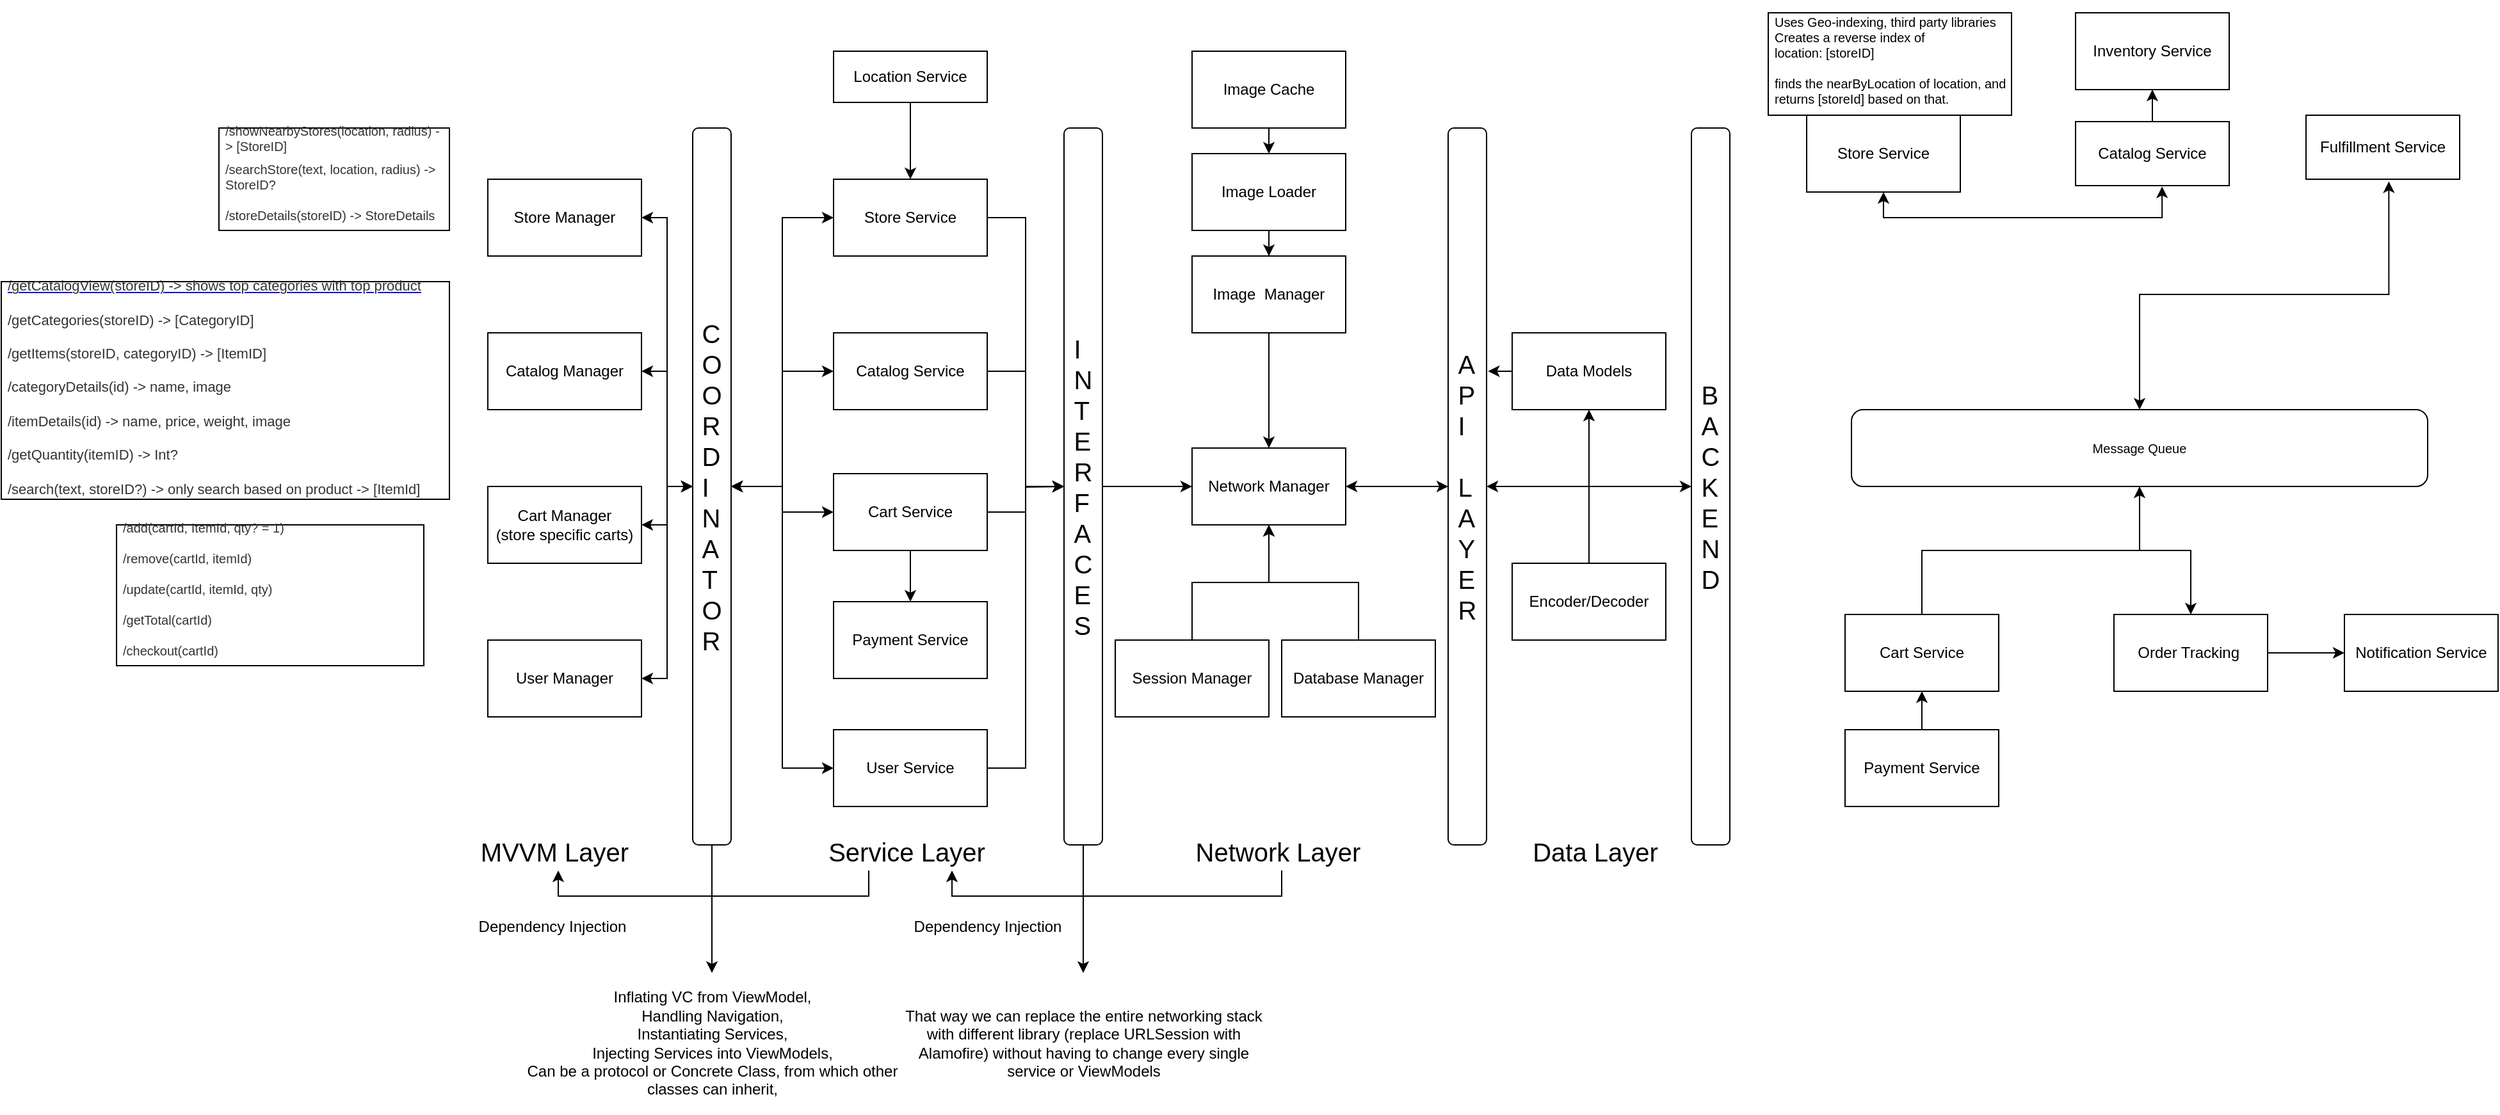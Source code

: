 <mxfile version="17.4.2" type="device"><diagram id="IxDQlIGUD7XM577Ey8ay" name="Page-1"><mxGraphModel dx="2877" dy="994" grid="1" gridSize="10" guides="1" tooltips="1" connect="1" arrows="1" fold="1" page="1" pageScale="1" pageWidth="850" pageHeight="1100" math="0" shadow="0"><root><mxCell id="0"/><mxCell id="1" parent="0"/><mxCell id="KmXYx9HEX2YWynejflg_-2" value="Store Manager" style="rounded=0;whiteSpace=wrap;html=1;" vertex="1" parent="1"><mxGeometry x="-160" y="200" width="120" height="60" as="geometry"/></mxCell><mxCell id="KmXYx9HEX2YWynejflg_-3" value="Catalog Manager" style="rounded=0;whiteSpace=wrap;html=1;" vertex="1" parent="1"><mxGeometry x="-160" y="320" width="120" height="60" as="geometry"/></mxCell><mxCell id="KmXYx9HEX2YWynejflg_-4" value="Cart Manager&lt;br&gt;(store specific carts)" style="rounded=0;whiteSpace=wrap;html=1;" vertex="1" parent="1"><mxGeometry x="-160" y="440" width="120" height="60" as="geometry"/></mxCell><mxCell id="KmXYx9HEX2YWynejflg_-5" value="User Manager" style="rounded=0;whiteSpace=wrap;html=1;" vertex="1" parent="1"><mxGeometry x="-160" y="560" width="120" height="60" as="geometry"/></mxCell><mxCell id="KmXYx9HEX2YWynejflg_-6" value="Network Manager" style="rounded=0;whiteSpace=wrap;html=1;" vertex="1" parent="1"><mxGeometry x="390" y="410" width="120" height="60" as="geometry"/></mxCell><mxCell id="KmXYx9HEX2YWynejflg_-7" style="edgeStyle=orthogonalEdgeStyle;rounded=0;orthogonalLoop=1;jettySize=auto;html=1;exitX=0.5;exitY=0;exitDx=0;exitDy=0;entryX=0.5;entryY=1;entryDx=0;entryDy=0;fontSize=20;" edge="1" parent="1" source="KmXYx9HEX2YWynejflg_-8" target="KmXYx9HEX2YWynejflg_-6"><mxGeometry relative="1" as="geometry"/></mxCell><mxCell id="KmXYx9HEX2YWynejflg_-8" value="Database Manager" style="rounded=0;whiteSpace=wrap;html=1;" vertex="1" parent="1"><mxGeometry x="460" y="560" width="120" height="60" as="geometry"/></mxCell><mxCell id="KmXYx9HEX2YWynejflg_-9" style="edgeStyle=orthogonalEdgeStyle;rounded=0;orthogonalLoop=1;jettySize=auto;html=1;exitX=0.5;exitY=1;exitDx=0;exitDy=0;entryX=0.5;entryY=0;entryDx=0;entryDy=0;fontSize=20;" edge="1" parent="1" source="KmXYx9HEX2YWynejflg_-10" target="KmXYx9HEX2YWynejflg_-12"><mxGeometry relative="1" as="geometry"/></mxCell><mxCell id="KmXYx9HEX2YWynejflg_-10" value="Image Cache" style="rounded=0;whiteSpace=wrap;html=1;" vertex="1" parent="1"><mxGeometry x="390" y="100" width="120" height="60" as="geometry"/></mxCell><mxCell id="KmXYx9HEX2YWynejflg_-11" style="edgeStyle=orthogonalEdgeStyle;rounded=0;orthogonalLoop=1;jettySize=auto;html=1;exitX=0.5;exitY=1;exitDx=0;exitDy=0;fontSize=20;" edge="1" parent="1" source="KmXYx9HEX2YWynejflg_-12" target="KmXYx9HEX2YWynejflg_-14"><mxGeometry relative="1" as="geometry"/></mxCell><mxCell id="KmXYx9HEX2YWynejflg_-12" value="Image Loader" style="rounded=0;whiteSpace=wrap;html=1;" vertex="1" parent="1"><mxGeometry x="390" y="180" width="120" height="60" as="geometry"/></mxCell><mxCell id="KmXYx9HEX2YWynejflg_-13" style="edgeStyle=orthogonalEdgeStyle;rounded=0;orthogonalLoop=1;jettySize=auto;html=1;exitX=0.5;exitY=1;exitDx=0;exitDy=0;entryX=0.5;entryY=0;entryDx=0;entryDy=0;fontSize=20;" edge="1" parent="1" source="KmXYx9HEX2YWynejflg_-14" target="KmXYx9HEX2YWynejflg_-6"><mxGeometry relative="1" as="geometry"/></mxCell><mxCell id="KmXYx9HEX2YWynejflg_-14" value="Image &amp;nbsp;Manager" style="rounded=0;whiteSpace=wrap;html=1;" vertex="1" parent="1"><mxGeometry x="390" y="260" width="120" height="60" as="geometry"/></mxCell><mxCell id="KmXYx9HEX2YWynejflg_-15" value="&lt;div style=&quot;text-align: justify ; font-size: 20px&quot;&gt;&lt;font style=&quot;font-size: 20px&quot;&gt;A&lt;/font&gt;&lt;/div&gt;&lt;div style=&quot;text-align: justify ; font-size: 20px&quot;&gt;&lt;font style=&quot;font-size: 20px&quot;&gt;P&lt;/font&gt;&lt;/div&gt;&lt;div style=&quot;text-align: justify ; font-size: 20px&quot;&gt;&lt;font style=&quot;font-size: 20px&quot;&gt;I&lt;/font&gt;&lt;/div&gt;&lt;div style=&quot;text-align: justify ; font-size: 20px&quot;&gt;&lt;font style=&quot;font-size: 20px&quot;&gt;&lt;br&gt;&lt;/font&gt;&lt;/div&gt;&lt;div style=&quot;text-align: justify ; font-size: 20px&quot;&gt;&lt;font style=&quot;font-size: 20px&quot;&gt;L&lt;/font&gt;&lt;/div&gt;&lt;div style=&quot;text-align: justify ; font-size: 20px&quot;&gt;&lt;font style=&quot;font-size: 20px&quot;&gt;A&lt;/font&gt;&lt;/div&gt;&lt;div style=&quot;text-align: justify ; font-size: 20px&quot;&gt;&lt;font style=&quot;font-size: 20px&quot;&gt;Y&lt;/font&gt;&lt;/div&gt;&lt;div style=&quot;text-align: justify ; font-size: 20px&quot;&gt;&lt;font style=&quot;font-size: 20px&quot;&gt;E&lt;/font&gt;&lt;/div&gt;&lt;div style=&quot;text-align: justify ; font-size: 20px&quot;&gt;&lt;font style=&quot;font-size: 20px&quot;&gt;R&lt;/font&gt;&lt;/div&gt;" style="rounded=1;whiteSpace=wrap;html=1;align=center;" vertex="1" parent="1"><mxGeometry x="590" y="160" width="30" height="560" as="geometry"/></mxCell><mxCell id="KmXYx9HEX2YWynejflg_-16" style="rounded=0;orthogonalLoop=1;jettySize=auto;html=1;entryX=1;entryY=0.5;entryDx=0;entryDy=0;fontSize=20;startArrow=classic;startFill=1;" edge="1" parent="1" source="KmXYx9HEX2YWynejflg_-17" target="KmXYx9HEX2YWynejflg_-15"><mxGeometry relative="1" as="geometry"/></mxCell><mxCell id="KmXYx9HEX2YWynejflg_-17" value="&lt;div style=&quot;text-align: justify&quot;&gt;&lt;span style=&quot;font-size: 20px&quot;&gt;B&lt;/span&gt;&lt;/div&gt;&lt;font style=&quot;font-size: 20px&quot;&gt;&lt;div style=&quot;text-align: justify&quot;&gt;A&lt;/div&gt;&lt;div style=&quot;text-align: justify&quot;&gt;C&lt;/div&gt;&lt;div style=&quot;text-align: justify&quot;&gt;K&lt;/div&gt;&lt;div style=&quot;text-align: justify&quot;&gt;E&lt;/div&gt;&lt;div style=&quot;text-align: justify&quot;&gt;N&lt;/div&gt;&lt;div style=&quot;text-align: justify&quot;&gt;D&lt;/div&gt;&lt;/font&gt;" style="rounded=1;whiteSpace=wrap;html=1;" vertex="1" parent="1"><mxGeometry x="780" y="160" width="30" height="560" as="geometry"/></mxCell><mxCell id="KmXYx9HEX2YWynejflg_-18" style="edgeStyle=orthogonalEdgeStyle;rounded=0;orthogonalLoop=1;jettySize=auto;html=1;exitX=0;exitY=0.5;exitDx=0;exitDy=0;entryX=1.039;entryY=0.338;entryDx=0;entryDy=0;entryPerimeter=0;fontSize=20;" edge="1" parent="1" source="KmXYx9HEX2YWynejflg_-19" target="KmXYx9HEX2YWynejflg_-15"><mxGeometry relative="1" as="geometry"/></mxCell><mxCell id="KmXYx9HEX2YWynejflg_-19" value="Data Models" style="rounded=0;whiteSpace=wrap;html=1;" vertex="1" parent="1"><mxGeometry x="640" y="320" width="120" height="60" as="geometry"/></mxCell><mxCell id="KmXYx9HEX2YWynejflg_-20" style="edgeStyle=orthogonalEdgeStyle;rounded=0;orthogonalLoop=1;jettySize=auto;html=1;exitX=1;exitY=0.5;exitDx=0;exitDy=0;entryX=0;entryY=0.5;entryDx=0;entryDy=0;fontSize=20;startArrow=classic;startFill=1;" edge="1" parent="1" source="KmXYx9HEX2YWynejflg_-28" target="KmXYx9HEX2YWynejflg_-38"><mxGeometry relative="1" as="geometry"/></mxCell><mxCell id="KmXYx9HEX2YWynejflg_-21" style="edgeStyle=orthogonalEdgeStyle;rounded=0;orthogonalLoop=1;jettySize=auto;html=1;entryX=0;entryY=0.5;entryDx=0;entryDy=0;fontSize=20;startArrow=classic;startFill=1;" edge="1" parent="1" source="KmXYx9HEX2YWynejflg_-28" target="KmXYx9HEX2YWynejflg_-44"><mxGeometry relative="1" as="geometry"/></mxCell><mxCell id="KmXYx9HEX2YWynejflg_-22" style="edgeStyle=orthogonalEdgeStyle;rounded=0;orthogonalLoop=1;jettySize=auto;html=1;exitX=1;exitY=0.5;exitDx=0;exitDy=0;entryX=0;entryY=0.5;entryDx=0;entryDy=0;fontSize=20;startArrow=classic;startFill=1;" edge="1" parent="1" source="KmXYx9HEX2YWynejflg_-28" target="KmXYx9HEX2YWynejflg_-46"><mxGeometry relative="1" as="geometry"/></mxCell><mxCell id="KmXYx9HEX2YWynejflg_-23" style="edgeStyle=orthogonalEdgeStyle;rounded=0;orthogonalLoop=1;jettySize=auto;html=1;exitX=0;exitY=0.5;exitDx=0;exitDy=0;entryX=1;entryY=0.5;entryDx=0;entryDy=0;fontSize=20;startArrow=classic;startFill=1;" edge="1" parent="1" source="KmXYx9HEX2YWynejflg_-28" target="KmXYx9HEX2YWynejflg_-2"><mxGeometry relative="1" as="geometry"/></mxCell><mxCell id="KmXYx9HEX2YWynejflg_-24" style="edgeStyle=orthogonalEdgeStyle;rounded=0;orthogonalLoop=1;jettySize=auto;html=1;fontSize=20;startArrow=classic;startFill=1;" edge="1" parent="1" source="KmXYx9HEX2YWynejflg_-28" target="KmXYx9HEX2YWynejflg_-3"><mxGeometry relative="1" as="geometry"/></mxCell><mxCell id="KmXYx9HEX2YWynejflg_-25" style="edgeStyle=orthogonalEdgeStyle;rounded=0;orthogonalLoop=1;jettySize=auto;html=1;fontSize=20;startArrow=classic;startFill=1;" edge="1" parent="1" source="KmXYx9HEX2YWynejflg_-28" target="KmXYx9HEX2YWynejflg_-4"><mxGeometry relative="1" as="geometry"/></mxCell><mxCell id="KmXYx9HEX2YWynejflg_-26" style="edgeStyle=orthogonalEdgeStyle;rounded=0;orthogonalLoop=1;jettySize=auto;html=1;fontSize=20;startArrow=classic;startFill=1;" edge="1" parent="1" source="KmXYx9HEX2YWynejflg_-28" target="KmXYx9HEX2YWynejflg_-5"><mxGeometry relative="1" as="geometry"/></mxCell><mxCell id="KmXYx9HEX2YWynejflg_-27" style="edgeStyle=orthogonalEdgeStyle;rounded=0;orthogonalLoop=1;jettySize=auto;html=1;entryX=0.5;entryY=0;entryDx=0;entryDy=0;fontSize=12;startArrow=none;startFill=0;" edge="1" parent="1" source="KmXYx9HEX2YWynejflg_-28" target="KmXYx9HEX2YWynejflg_-56"><mxGeometry relative="1" as="geometry"/></mxCell><mxCell id="KmXYx9HEX2YWynejflg_-28" value="&lt;div style=&quot;text-align: justify&quot;&gt;&lt;span style=&quot;font-size: 20px&quot;&gt;C&lt;/span&gt;&lt;/div&gt;&lt;div style=&quot;text-align: justify&quot;&gt;&lt;span style=&quot;font-size: 20px&quot;&gt;O&lt;/span&gt;&lt;/div&gt;&lt;div style=&quot;text-align: justify&quot;&gt;&lt;span style=&quot;font-size: 20px&quot;&gt;O&lt;/span&gt;&lt;/div&gt;&lt;div style=&quot;text-align: justify&quot;&gt;&lt;span style=&quot;font-size: 20px&quot;&gt;R&lt;/span&gt;&lt;/div&gt;&lt;div style=&quot;text-align: justify&quot;&gt;&lt;span style=&quot;font-size: 20px&quot;&gt;D&lt;/span&gt;&lt;/div&gt;&lt;div style=&quot;text-align: justify&quot;&gt;&lt;span style=&quot;font-size: 20px&quot;&gt;I&lt;/span&gt;&lt;/div&gt;&lt;div style=&quot;text-align: justify&quot;&gt;&lt;span style=&quot;font-size: 20px&quot;&gt;N&lt;/span&gt;&lt;/div&gt;&lt;div style=&quot;text-align: justify&quot;&gt;&lt;span style=&quot;font-size: 20px&quot;&gt;A&lt;/span&gt;&lt;/div&gt;&lt;div style=&quot;text-align: justify&quot;&gt;&lt;span style=&quot;font-size: 20px&quot;&gt;T&lt;/span&gt;&lt;/div&gt;&lt;div style=&quot;text-align: justify&quot;&gt;&lt;span style=&quot;font-size: 20px&quot;&gt;O&lt;/span&gt;&lt;/div&gt;&lt;div style=&quot;text-align: justify&quot;&gt;&lt;span style=&quot;font-size: 20px&quot;&gt;R&lt;/span&gt;&lt;/div&gt;" style="rounded=1;whiteSpace=wrap;html=1;align=center;" vertex="1" parent="1"><mxGeometry y="160" width="30" height="560" as="geometry"/></mxCell><mxCell id="KmXYx9HEX2YWynejflg_-29" style="edgeStyle=orthogonalEdgeStyle;rounded=0;orthogonalLoop=1;jettySize=auto;html=1;exitX=0.5;exitY=0;exitDx=0;exitDy=0;entryX=0.5;entryY=1;entryDx=0;entryDy=0;fontSize=20;" edge="1" parent="1" source="KmXYx9HEX2YWynejflg_-30" target="KmXYx9HEX2YWynejflg_-6"><mxGeometry relative="1" as="geometry"/></mxCell><mxCell id="KmXYx9HEX2YWynejflg_-30" value="Session Manager" style="rounded=0;whiteSpace=wrap;html=1;" vertex="1" parent="1"><mxGeometry x="330" y="560" width="120" height="60" as="geometry"/></mxCell><mxCell id="KmXYx9HEX2YWynejflg_-31" style="edgeStyle=orthogonalEdgeStyle;rounded=0;orthogonalLoop=1;jettySize=auto;html=1;exitX=0.5;exitY=0;exitDx=0;exitDy=0;entryX=0.5;entryY=1;entryDx=0;entryDy=0;fontSize=20;" edge="1" parent="1" source="KmXYx9HEX2YWynejflg_-32" target="KmXYx9HEX2YWynejflg_-19"><mxGeometry relative="1" as="geometry"/></mxCell><mxCell id="KmXYx9HEX2YWynejflg_-32" value="Encoder/Decoder" style="rounded=0;whiteSpace=wrap;html=1;" vertex="1" parent="1"><mxGeometry x="640" y="500" width="120" height="60" as="geometry"/></mxCell><mxCell id="KmXYx9HEX2YWynejflg_-33" value="" style="endArrow=classic;startArrow=classic;html=1;rounded=0;fontSize=20;entryX=0;entryY=0.5;entryDx=0;entryDy=0;exitX=1;exitY=0.5;exitDx=0;exitDy=0;" edge="1" parent="1" source="KmXYx9HEX2YWynejflg_-6" target="KmXYx9HEX2YWynejflg_-15"><mxGeometry width="50" height="50" relative="1" as="geometry"><mxPoint x="400" y="400" as="sourcePoint"/><mxPoint x="590" y="555" as="targetPoint"/></mxGeometry></mxCell><mxCell id="KmXYx9HEX2YWynejflg_-34" style="edgeStyle=orthogonalEdgeStyle;rounded=0;orthogonalLoop=1;jettySize=auto;html=1;exitX=1;exitY=0.5;exitDx=0;exitDy=0;fontSize=20;" edge="1" parent="1" source="KmXYx9HEX2YWynejflg_-36" target="KmXYx9HEX2YWynejflg_-6"><mxGeometry relative="1" as="geometry"/></mxCell><mxCell id="KmXYx9HEX2YWynejflg_-35" style="edgeStyle=orthogonalEdgeStyle;rounded=0;orthogonalLoop=1;jettySize=auto;html=1;entryX=0.5;entryY=0;entryDx=0;entryDy=0;fontSize=12;startArrow=none;startFill=0;" edge="1" parent="1" source="KmXYx9HEX2YWynejflg_-36" target="KmXYx9HEX2YWynejflg_-57"><mxGeometry relative="1" as="geometry"/></mxCell><mxCell id="KmXYx9HEX2YWynejflg_-36" value="&lt;div style=&quot;text-align: justify ; font-size: 20px&quot;&gt;&lt;font style=&quot;font-size: 20px&quot;&gt;I&lt;/font&gt;&lt;/div&gt;&lt;div style=&quot;text-align: justify ; font-size: 20px&quot;&gt;&lt;font style=&quot;font-size: 20px&quot;&gt;N&lt;/font&gt;&lt;/div&gt;&lt;div style=&quot;text-align: justify ; font-size: 20px&quot;&gt;&lt;font style=&quot;font-size: 20px&quot;&gt;T&lt;/font&gt;&lt;/div&gt;&lt;div style=&quot;text-align: justify ; font-size: 20px&quot;&gt;&lt;font style=&quot;font-size: 20px&quot;&gt;E&lt;/font&gt;&lt;/div&gt;&lt;div style=&quot;text-align: justify ; font-size: 20px&quot;&gt;&lt;font style=&quot;font-size: 20px&quot;&gt;R&lt;/font&gt;&lt;/div&gt;&lt;div style=&quot;text-align: justify ; font-size: 20px&quot;&gt;&lt;font style=&quot;font-size: 20px&quot;&gt;F&lt;/font&gt;&lt;/div&gt;&lt;div style=&quot;text-align: justify ; font-size: 20px&quot;&gt;&lt;font style=&quot;font-size: 20px&quot;&gt;A&lt;/font&gt;&lt;/div&gt;&lt;div style=&quot;text-align: justify ; font-size: 20px&quot;&gt;&lt;font style=&quot;font-size: 20px&quot;&gt;C&lt;/font&gt;&lt;/div&gt;&lt;div style=&quot;text-align: justify ; font-size: 20px&quot;&gt;&lt;font style=&quot;font-size: 20px&quot;&gt;E&lt;/font&gt;&lt;/div&gt;&lt;div style=&quot;text-align: justify ; font-size: 20px&quot;&gt;&lt;font style=&quot;font-size: 20px&quot;&gt;S&lt;/font&gt;&lt;/div&gt;" style="rounded=1;whiteSpace=wrap;html=1;align=center;" vertex="1" parent="1"><mxGeometry x="290" y="160" width="30" height="560" as="geometry"/></mxCell><mxCell id="KmXYx9HEX2YWynejflg_-37" style="edgeStyle=orthogonalEdgeStyle;rounded=0;orthogonalLoop=1;jettySize=auto;html=1;exitX=1;exitY=0.5;exitDx=0;exitDy=0;entryX=0;entryY=0.5;entryDx=0;entryDy=0;fontSize=20;" edge="1" parent="1" source="KmXYx9HEX2YWynejflg_-38" target="KmXYx9HEX2YWynejflg_-36"><mxGeometry relative="1" as="geometry"/></mxCell><mxCell id="KmXYx9HEX2YWynejflg_-38" value="Store Service" style="rounded=0;whiteSpace=wrap;html=1;" vertex="1" parent="1"><mxGeometry x="110" y="200" width="120" height="60" as="geometry"/></mxCell><mxCell id="KmXYx9HEX2YWynejflg_-39" style="edgeStyle=orthogonalEdgeStyle;rounded=0;orthogonalLoop=1;jettySize=auto;html=1;exitX=1;exitY=0.5;exitDx=0;exitDy=0;entryX=0;entryY=0.5;entryDx=0;entryDy=0;fontSize=20;" edge="1" parent="1" source="KmXYx9HEX2YWynejflg_-41" target="KmXYx9HEX2YWynejflg_-36"><mxGeometry relative="1" as="geometry"/></mxCell><mxCell id="KmXYx9HEX2YWynejflg_-40" style="edgeStyle=orthogonalEdgeStyle;rounded=0;orthogonalLoop=1;jettySize=auto;html=1;exitX=0;exitY=0.5;exitDx=0;exitDy=0;entryX=1;entryY=0.5;entryDx=0;entryDy=0;fontSize=20;startArrow=classic;startFill=1;" edge="1" parent="1" source="KmXYx9HEX2YWynejflg_-41" target="KmXYx9HEX2YWynejflg_-28"><mxGeometry relative="1" as="geometry"/></mxCell><mxCell id="KmXYx9HEX2YWynejflg_-41" value="Catalog Service" style="rounded=0;whiteSpace=wrap;html=1;" vertex="1" parent="1"><mxGeometry x="110" y="320" width="120" height="60" as="geometry"/></mxCell><mxCell id="KmXYx9HEX2YWynejflg_-42" style="edgeStyle=orthogonalEdgeStyle;rounded=0;orthogonalLoop=1;jettySize=auto;html=1;exitX=1;exitY=0.5;exitDx=0;exitDy=0;fontSize=20;" edge="1" parent="1" source="KmXYx9HEX2YWynejflg_-44"><mxGeometry relative="1" as="geometry"><mxPoint x="290" y="440" as="targetPoint"/></mxGeometry></mxCell><mxCell id="KmXYx9HEX2YWynejflg_-43" style="edgeStyle=orthogonalEdgeStyle;rounded=0;orthogonalLoop=1;jettySize=auto;html=1;exitX=0.5;exitY=1;exitDx=0;exitDy=0;entryX=0.5;entryY=0;entryDx=0;entryDy=0;fontSize=12;startArrow=none;startFill=0;" edge="1" parent="1" source="KmXYx9HEX2YWynejflg_-44" target="KmXYx9HEX2YWynejflg_-58"><mxGeometry relative="1" as="geometry"/></mxCell><mxCell id="KmXYx9HEX2YWynejflg_-44" value="Cart Service" style="rounded=0;whiteSpace=wrap;html=1;" vertex="1" parent="1"><mxGeometry x="110" y="430" width="120" height="60" as="geometry"/></mxCell><mxCell id="KmXYx9HEX2YWynejflg_-45" style="edgeStyle=orthogonalEdgeStyle;rounded=0;orthogonalLoop=1;jettySize=auto;html=1;exitX=1;exitY=0.5;exitDx=0;exitDy=0;fontSize=20;" edge="1" parent="1" source="KmXYx9HEX2YWynejflg_-46"><mxGeometry relative="1" as="geometry"><mxPoint x="290" y="440" as="targetPoint"/><Array as="points"><mxPoint x="260" y="660"/><mxPoint x="260" y="440"/></Array></mxGeometry></mxCell><mxCell id="KmXYx9HEX2YWynejflg_-46" value="User Service" style="rounded=0;whiteSpace=wrap;html=1;" vertex="1" parent="1"><mxGeometry x="110" y="630" width="120" height="60" as="geometry"/></mxCell><mxCell id="KmXYx9HEX2YWynejflg_-47" style="edgeStyle=orthogonalEdgeStyle;rounded=0;orthogonalLoop=1;jettySize=auto;html=1;entryX=0.5;entryY=1;entryDx=0;entryDy=0;fontSize=20;startArrow=none;startFill=0;exitX=0.25;exitY=1;exitDx=0;exitDy=0;" edge="1" parent="1" source="KmXYx9HEX2YWynejflg_-49" target="KmXYx9HEX2YWynejflg_-52"><mxGeometry relative="1" as="geometry"/></mxCell><mxCell id="KmXYx9HEX2YWynejflg_-48" value="&lt;font style=&quot;font-size: 12px&quot;&gt;Dependency Injection&lt;/font&gt;" style="edgeLabel;html=1;align=center;verticalAlign=middle;resizable=0;points=[];fontSize=20;" vertex="1" connectable="0" parent="KmXYx9HEX2YWynejflg_-47"><mxGeometry x="0.109" y="2" relative="1" as="geometry"><mxPoint x="-111" y="18" as="offset"/></mxGeometry></mxCell><mxCell id="KmXYx9HEX2YWynejflg_-49" value="Service Layer&amp;nbsp;" style="text;html=1;strokeColor=none;fillColor=none;align=center;verticalAlign=middle;whiteSpace=wrap;rounded=0;fontSize=20;" vertex="1" parent="1"><mxGeometry x="105" y="710" width="130" height="30" as="geometry"/></mxCell><mxCell id="KmXYx9HEX2YWynejflg_-50" value="Network Layer&amp;nbsp;" style="text;html=1;strokeColor=none;fillColor=none;align=center;verticalAlign=middle;whiteSpace=wrap;rounded=0;fontSize=20;" vertex="1" parent="1"><mxGeometry x="390" y="710" width="140" height="30" as="geometry"/></mxCell><mxCell id="KmXYx9HEX2YWynejflg_-51" value="Data Layer" style="text;html=1;strokeColor=none;fillColor=none;align=center;verticalAlign=middle;whiteSpace=wrap;rounded=0;fontSize=20;" vertex="1" parent="1"><mxGeometry x="640" y="710" width="130" height="30" as="geometry"/></mxCell><mxCell id="KmXYx9HEX2YWynejflg_-52" value="MVVM Layer&amp;nbsp;" style="text;html=1;strokeColor=none;fillColor=none;align=center;verticalAlign=middle;whiteSpace=wrap;rounded=0;fontSize=20;" vertex="1" parent="1"><mxGeometry x="-170" y="710" width="130" height="30" as="geometry"/></mxCell><mxCell id="KmXYx9HEX2YWynejflg_-53" style="edgeStyle=orthogonalEdgeStyle;rounded=0;orthogonalLoop=1;jettySize=auto;html=1;entryX=0.75;entryY=1;entryDx=0;entryDy=0;fontSize=20;startArrow=none;startFill=0;exitX=0.5;exitY=1;exitDx=0;exitDy=0;" edge="1" parent="1" source="KmXYx9HEX2YWynejflg_-50" target="KmXYx9HEX2YWynejflg_-49"><mxGeometry relative="1" as="geometry"><mxPoint x="475" y="760" as="sourcePoint"/><mxPoint x="200" y="760" as="targetPoint"/></mxGeometry></mxCell><mxCell id="KmXYx9HEX2YWynejflg_-54" value="&lt;font style=&quot;font-size: 12px&quot;&gt;Dependency Injection&lt;/font&gt;" style="edgeLabel;html=1;align=center;verticalAlign=middle;resizable=0;points=[];fontSize=20;" vertex="1" connectable="0" parent="KmXYx9HEX2YWynejflg_-53"><mxGeometry x="0.109" y="2" relative="1" as="geometry"><mxPoint x="-85" y="18" as="offset"/></mxGeometry></mxCell><mxCell id="KmXYx9HEX2YWynejflg_-55" value="&lt;h1&gt;&lt;br&gt;&lt;/h1&gt;" style="text;html=1;strokeColor=none;fillColor=none;spacing=5;spacingTop=-20;whiteSpace=wrap;overflow=hidden;rounded=0;fontSize=12;" vertex="1" parent="1"><mxGeometry x="-50" y="810" width="190" height="120" as="geometry"/></mxCell><mxCell id="KmXYx9HEX2YWynejflg_-56" value="Inflating VC from ViewModel,&lt;br&gt;Handling Navigation,&lt;br&gt;Instantiating Services, &lt;br&gt;Injecting Services into ViewModels,&lt;br&gt;Can be a protocol or Concrete Class, from which other classes can inherit,&lt;br&gt;" style="text;html=1;strokeColor=none;fillColor=none;align=center;verticalAlign=middle;whiteSpace=wrap;rounded=0;fontSize=12;" vertex="1" parent="1"><mxGeometry x="-132.5" y="820" width="295" height="110" as="geometry"/></mxCell><mxCell id="KmXYx9HEX2YWynejflg_-57" value="That way we can replace the entire networking stack with different library (replace URLSession with Alamofire) without having to change every single service or ViewModels" style="text;html=1;strokeColor=none;fillColor=none;align=center;verticalAlign=middle;whiteSpace=wrap;rounded=0;fontSize=12;" vertex="1" parent="1"><mxGeometry x="157.5" y="820" width="295" height="110" as="geometry"/></mxCell><mxCell id="KmXYx9HEX2YWynejflg_-58" value="Payment Service" style="rounded=0;whiteSpace=wrap;html=1;" vertex="1" parent="1"><mxGeometry x="110" y="530" width="120" height="60" as="geometry"/></mxCell><mxCell id="KmXYx9HEX2YWynejflg_-60" style="edgeStyle=orthogonalEdgeStyle;rounded=0;orthogonalLoop=1;jettySize=auto;html=1;" edge="1" parent="1" source="KmXYx9HEX2YWynejflg_-59" target="KmXYx9HEX2YWynejflg_-38"><mxGeometry relative="1" as="geometry"/></mxCell><mxCell id="KmXYx9HEX2YWynejflg_-59" value="Location Service" style="rounded=0;whiteSpace=wrap;html=1;" vertex="1" parent="1"><mxGeometry x="110" y="100" width="120" height="40" as="geometry"/></mxCell><mxCell id="KmXYx9HEX2YWynejflg_-61" value="&lt;h1 style=&quot;font-size: 10px&quot;&gt;&lt;span style=&quot;font-size: 10px ; color: rgb(51 , 51 , 51) ; font-family: &amp;#34;calibri&amp;#34; , sans-serif ; font-weight: normal&quot;&gt;/showNearbyStores(location, radius) -&amp;gt; [StoreID]&lt;/span&gt;&lt;/h1&gt;&lt;p class=&quot;MsoNormal&quot; style=&quot;margin: 0in ; font-family: &amp;#34;calibri&amp;#34; , sans-serif ; font-size: 10px&quot;&gt;&lt;span style=&quot;color: rgb(51 , 51 , 51) ; font-size: 10px&quot;&gt;&lt;font style=&quot;font-size: 10px&quot;&gt;/searchStore(text, location, radius) -&amp;gt; StoreID?&lt;/font&gt;&lt;/span&gt;&lt;/p&gt;&lt;p class=&quot;MsoNormal&quot; style=&quot;margin: 0in ; font-family: &amp;#34;calibri&amp;#34; , sans-serif ; font-size: 10px&quot;&gt;&lt;span style=&quot;color: rgb(51 , 51 , 51) ; font-size: 10px&quot;&gt;&lt;font style=&quot;font-size: 10px&quot;&gt;&lt;br&gt;&lt;/font&gt;&lt;/span&gt;&lt;/p&gt;&lt;p class=&quot;MsoNormal&quot; style=&quot;margin: 0in ; font-family: &amp;#34;calibri&amp;#34; , sans-serif ; font-size: 10px&quot;&gt;&lt;span style=&quot;color: rgb(51 , 51 , 51) ; font-size: 10px&quot;&gt;&lt;font style=&quot;font-size: 10px&quot;&gt;/storeDetails(storeID) -&amp;gt; StoreDetails&amp;nbsp;&lt;/font&gt;&lt;font size=&quot;1&quot;&gt;&lt;/font&gt;&lt;/span&gt;&lt;/p&gt;" style="text;html=1;strokeColor=default;fillColor=none;spacing=5;spacingTop=-20;whiteSpace=wrap;overflow=hidden;rounded=0;" vertex="1" parent="1"><mxGeometry x="-370" y="160" width="180" height="80" as="geometry"/></mxCell><mxCell id="KmXYx9HEX2YWynejflg_-62" value="&lt;h1 style=&quot;font-size: 11px&quot;&gt;&lt;p class=&quot;MsoNormal&quot; style=&quot;margin: 0in ; font-size: 11px ; font-family: &amp;#34;calibri&amp;#34; , sans-serif ; font-weight: 400&quot;&gt;&lt;a name=&quot;OLE_LINK7&quot;&gt;&lt;/a&gt;&lt;a name=&quot;OLE_LINK8&quot; style=&quot;font-size: 11px&quot;&gt;&lt;span style=&quot;font-size: 11px ; color: rgb(51 , 51 , 51)&quot;&gt;/getCatalogView(storeID) -&amp;gt;&amp;nbsp;&lt;/span&gt;&lt;/a&gt;&lt;a name=&quot;OLE_LINK1&quot; style=&quot;font-size: 11px&quot;&gt;&lt;/a&gt;&lt;a name=&quot;OLE_LINK2&quot; style=&quot;font-size: 11px&quot;&gt;&lt;span style=&quot;font-size: 11px ; color: rgb(51 , 51 , 51)&quot;&gt;shows top categories with top product&lt;/span&gt;&lt;/a&gt;&lt;/p&gt;&lt;p class=&quot;MsoNormal&quot; style=&quot;margin: 0in ; font-size: 11px ; font-family: &amp;#34;calibri&amp;#34; , sans-serif ; font-weight: 400&quot;&gt;&lt;a name=&quot;OLE_LINK2&quot; style=&quot;font-size: 11px&quot;&gt;&lt;span style=&quot;font-size: 11px ; color: rgb(51 , 51 , 51)&quot;&gt;&lt;br&gt;&lt;/span&gt;&lt;/a&gt;&lt;/p&gt;&lt;span style=&quot;font-weight: 400 ; font-size: 11px&quot;&gt;&lt;/span&gt;&lt;span style=&quot;font-weight: 400 ; font-size: 11px&quot;&gt;&lt;/span&gt;&lt;span style=&quot;font-weight: 400 ; font-size: 11px&quot;&gt;&lt;/span&gt;&lt;span style=&quot;font-weight: 400 ; font-size: 11px&quot;&gt;&lt;/span&gt;&lt;span style=&quot;font-size: 11px ; font-weight: 400&quot;&gt;&lt;/span&gt;&lt;p class=&quot;MsoNormal&quot; style=&quot;margin: 0in ; font-size: 11px ; font-family: &amp;#34;calibri&amp;#34; , sans-serif ; font-weight: 400&quot;&gt;&lt;span style=&quot;font-size: 11px ; color: rgb(51 , 51 , 51)&quot;&gt;/getCategories(storeID) -&amp;gt; [CategoryID]&lt;/span&gt;&lt;/p&gt;&lt;p class=&quot;MsoNormal&quot; style=&quot;margin: 0in ; font-size: 11px ; font-family: &amp;#34;calibri&amp;#34; , sans-serif ; font-weight: 400&quot;&gt;&lt;span style=&quot;font-size: 11px ; color: rgb(51 , 51 , 51)&quot;&gt;&lt;br&gt;&lt;/span&gt;&lt;/p&gt;&lt;p class=&quot;MsoNormal&quot; style=&quot;margin: 0in ; font-size: 11px ; font-family: &amp;#34;calibri&amp;#34; , sans-serif ; font-weight: 400&quot;&gt;&lt;span style=&quot;font-size: 11px ; color: rgb(51 , 51 , 51)&quot;&gt;/getItems(storeID, categoryID) -&amp;gt; [ItemID]&lt;/span&gt;&lt;/p&gt;&lt;p class=&quot;MsoNormal&quot; style=&quot;margin: 0in ; font-size: 11px ; font-family: &amp;#34;calibri&amp;#34; , sans-serif ; font-weight: 400&quot;&gt;&lt;span style=&quot;font-size: 11px ; color: rgb(51 , 51 , 51)&quot;&gt;&lt;br&gt;&lt;/span&gt;&lt;/p&gt;&lt;p class=&quot;MsoNormal&quot; style=&quot;margin: 0in ; font-size: 11px ; font-family: &amp;#34;calibri&amp;#34; , sans-serif ; font-weight: 400&quot;&gt;&lt;span style=&quot;font-size: 11px ; color: rgb(51 , 51 , 51)&quot;&gt;/categoryDetails(id) -&amp;gt; name, image&lt;/span&gt;&lt;/p&gt;&lt;p class=&quot;MsoNormal&quot; style=&quot;margin: 0in ; font-size: 11px ; font-family: &amp;#34;calibri&amp;#34; , sans-serif ; font-weight: 400&quot;&gt;&lt;span style=&quot;font-size: 11px ; color: rgb(51 , 51 , 51)&quot;&gt;&lt;br&gt;&lt;/span&gt;&lt;/p&gt;&lt;p class=&quot;MsoNormal&quot; style=&quot;margin: 0in ; font-size: 11px ; font-family: &amp;#34;calibri&amp;#34; , sans-serif ; font-weight: 400&quot;&gt;&lt;span style=&quot;font-size: 11px ; color: rgb(51 , 51 , 51)&quot;&gt;/itemDetails(id) -&amp;gt; name, price, weight, image&lt;/span&gt;&lt;/p&gt;&lt;p class=&quot;MsoNormal&quot; style=&quot;margin: 0in ; font-size: 11px ; font-family: &amp;#34;calibri&amp;#34; , sans-serif ; font-weight: 400&quot;&gt;&lt;span style=&quot;font-size: 11px ; color: rgb(51 , 51 , 51)&quot;&gt;&lt;br&gt;&lt;/span&gt;&lt;/p&gt;&lt;p class=&quot;MsoNormal&quot; style=&quot;margin: 0in ; font-size: 11px ; font-family: &amp;#34;calibri&amp;#34; , sans-serif ; font-weight: 400&quot;&gt;&lt;span style=&quot;font-size: 11px ; color: rgb(51 , 51 , 51)&quot;&gt;/getQuantity(itemID) -&amp;gt; Int?&amp;nbsp;&lt;/span&gt;&lt;/p&gt;&lt;p class=&quot;MsoNormal&quot; style=&quot;margin: 0in ; font-size: 11px ; font-family: &amp;#34;calibri&amp;#34; , sans-serif ; font-weight: 400&quot;&gt;&lt;span style=&quot;font-size: 11px ; color: rgb(51 , 51 , 51)&quot;&gt;&lt;br&gt;&lt;/span&gt;&lt;/p&gt;&lt;p class=&quot;MsoNormal&quot; style=&quot;margin: 0in ; font-size: 11px ; font-family: &amp;#34;calibri&amp;#34; , sans-serif ; font-weight: 400&quot;&gt;&lt;span style=&quot;font-size: 11px ; color: rgb(51 , 51 , 51)&quot;&gt;/search(text, storeID?) -&amp;gt; only search based on product -&amp;gt; [ItemId]&lt;/span&gt;&lt;/p&gt;&lt;/h1&gt;" style="text;html=1;strokeColor=default;fillColor=none;spacing=5;spacingTop=-20;whiteSpace=wrap;overflow=hidden;rounded=0;" vertex="1" parent="1"><mxGeometry x="-540" y="280" width="350" height="170" as="geometry"/></mxCell><mxCell id="KmXYx9HEX2YWynejflg_-64" value="&lt;h1 style=&quot;font-size: 10px&quot;&gt;&lt;p class=&quot;MsoNormal&quot; style=&quot;margin: 0in ; font-size: 10px ; font-family: &amp;#34;calibri&amp;#34; , sans-serif ; font-weight: 400&quot;&gt;&lt;span style=&quot;font-size: 10px ; color: rgb(51 , 51 , 51)&quot;&gt;/add(cartId, ItemId, qty? = 1)&lt;/span&gt;&lt;/p&gt;&lt;p class=&quot;MsoNormal&quot; style=&quot;margin: 0in ; font-size: 10px ; font-family: &amp;#34;calibri&amp;#34; , sans-serif ; font-weight: 400&quot;&gt;&lt;span style=&quot;font-size: 10px ; color: rgb(51 , 51 , 51)&quot;&gt;&lt;br&gt;&lt;/span&gt;&lt;/p&gt;&lt;p class=&quot;MsoNormal&quot; style=&quot;margin: 0in ; font-size: 10px ; font-family: &amp;#34;calibri&amp;#34; , sans-serif ; font-weight: 400&quot;&gt;&lt;span style=&quot;font-size: 10px ; color: rgb(51 , 51 , 51)&quot;&gt;/remove(cartId, itemId)&lt;/span&gt;&lt;/p&gt;&lt;p class=&quot;MsoNormal&quot; style=&quot;margin: 0in ; font-size: 10px ; font-family: &amp;#34;calibri&amp;#34; , sans-serif ; font-weight: 400&quot;&gt;&lt;span style=&quot;font-size: 10px ; color: rgb(51 , 51 , 51)&quot;&gt;&lt;br&gt;&lt;/span&gt;&lt;/p&gt;&lt;p class=&quot;MsoNormal&quot; style=&quot;margin: 0in ; font-size: 10px ; font-family: &amp;#34;calibri&amp;#34; , sans-serif ; font-weight: 400&quot;&gt;&lt;span style=&quot;font-size: 10px ; color: rgb(51 , 51 , 51)&quot;&gt;/update(cartId, itemId, qty)&lt;/span&gt;&lt;/p&gt;&lt;p class=&quot;MsoNormal&quot; style=&quot;margin: 0in ; font-size: 10px ; font-family: &amp;#34;calibri&amp;#34; , sans-serif ; font-weight: 400&quot;&gt;&lt;span style=&quot;font-size: 10px ; color: rgb(51 , 51 , 51)&quot;&gt;&lt;br&gt;&lt;/span&gt;&lt;/p&gt;&lt;p class=&quot;MsoNormal&quot; style=&quot;margin: 0in ; font-size: 10px ; font-family: &amp;#34;calibri&amp;#34; , sans-serif ; font-weight: 400&quot;&gt;&lt;span style=&quot;font-size: 10px ; color: rgb(51 , 51 , 51)&quot;&gt;/getTotal(cartId)&lt;/span&gt;&lt;/p&gt;&lt;p class=&quot;MsoNormal&quot; style=&quot;margin: 0in ; font-size: 10px ; font-family: &amp;#34;calibri&amp;#34; , sans-serif ; font-weight: 400&quot;&gt;&lt;span style=&quot;font-size: 10px ; color: rgb(51 , 51 , 51)&quot;&gt;&lt;br&gt;&lt;/span&gt;&lt;/p&gt;&lt;p class=&quot;MsoNormal&quot; style=&quot;margin: 0in ; font-size: 10px ; font-family: &amp;#34;calibri&amp;#34; , sans-serif ; font-weight: 400&quot;&gt;&lt;span style=&quot;font-size: 10px ; color: rgb(51 , 51 , 51)&quot;&gt;/checkout(cartId)&lt;/span&gt;&lt;/p&gt;&lt;/h1&gt;" style="text;html=1;strokeColor=default;fillColor=none;spacing=5;spacingTop=-20;whiteSpace=wrap;overflow=hidden;rounded=0;" vertex="1" parent="1"><mxGeometry x="-450" y="470" width="240" height="110" as="geometry"/></mxCell><mxCell id="KmXYx9HEX2YWynejflg_-76" style="edgeStyle=orthogonalEdgeStyle;rounded=0;orthogonalLoop=1;jettySize=auto;html=1;exitX=0.5;exitY=1;exitDx=0;exitDy=0;entryX=0.563;entryY=1.014;entryDx=0;entryDy=0;entryPerimeter=0;fontSize=10;startArrow=classic;startFill=1;" edge="1" parent="1" source="KmXYx9HEX2YWynejflg_-65" target="KmXYx9HEX2YWynejflg_-67"><mxGeometry relative="1" as="geometry"/></mxCell><mxCell id="KmXYx9HEX2YWynejflg_-65" value="Store Service" style="rounded=0;whiteSpace=wrap;html=1;" vertex="1" parent="1"><mxGeometry x="870" y="150" width="120" height="60" as="geometry"/></mxCell><mxCell id="KmXYx9HEX2YWynejflg_-66" value="&lt;br&gt;Uses Geo-indexing, third party libraries&amp;nbsp;&lt;br&gt;Creates a reverse index of&amp;nbsp;&lt;br&gt;location: [storeID]&lt;br&gt;&lt;br&gt;finds the nearByLocation of location, and returns [storeId] based on that.&amp;nbsp;" style="text;html=1;strokeColor=default;fillColor=none;spacing=5;spacingTop=-20;whiteSpace=wrap;overflow=hidden;rounded=0;fontSize=10;" vertex="1" parent="1"><mxGeometry x="840" y="70" width="190" height="80" as="geometry"/></mxCell><mxCell id="KmXYx9HEX2YWynejflg_-69" style="edgeStyle=orthogonalEdgeStyle;rounded=0;orthogonalLoop=1;jettySize=auto;html=1;entryX=0.5;entryY=1;entryDx=0;entryDy=0;fontSize=10;" edge="1" parent="1" source="KmXYx9HEX2YWynejflg_-67" target="KmXYx9HEX2YWynejflg_-68"><mxGeometry relative="1" as="geometry"/></mxCell><mxCell id="KmXYx9HEX2YWynejflg_-67" value="Catalog Service" style="rounded=0;whiteSpace=wrap;html=1;" vertex="1" parent="1"><mxGeometry x="1080" y="155" width="120" height="50" as="geometry"/></mxCell><mxCell id="KmXYx9HEX2YWynejflg_-68" value="Inventory Service" style="rounded=0;whiteSpace=wrap;html=1;" vertex="1" parent="1"><mxGeometry x="1080" y="70" width="120" height="60" as="geometry"/></mxCell><mxCell id="KmXYx9HEX2YWynejflg_-70" value="Fulfillment Service" style="rounded=0;whiteSpace=wrap;html=1;" vertex="1" parent="1"><mxGeometry x="1260" y="150" width="120" height="50" as="geometry"/></mxCell><mxCell id="KmXYx9HEX2YWynejflg_-78" style="edgeStyle=orthogonalEdgeStyle;rounded=0;orthogonalLoop=1;jettySize=auto;html=1;entryX=0.5;entryY=1;entryDx=0;entryDy=0;fontSize=10;startArrow=none;startFill=0;" edge="1" parent="1" source="KmXYx9HEX2YWynejflg_-71" target="KmXYx9HEX2YWynejflg_-74"><mxGeometry relative="1" as="geometry"/></mxCell><mxCell id="KmXYx9HEX2YWynejflg_-71" value="Cart Service" style="rounded=0;whiteSpace=wrap;html=1;" vertex="1" parent="1"><mxGeometry x="900" y="540" width="120" height="60" as="geometry"/></mxCell><mxCell id="KmXYx9HEX2YWynejflg_-79" style="edgeStyle=orthogonalEdgeStyle;rounded=0;orthogonalLoop=1;jettySize=auto;html=1;entryX=0.5;entryY=1;entryDx=0;entryDy=0;fontSize=10;startArrow=none;startFill=0;" edge="1" parent="1" source="KmXYx9HEX2YWynejflg_-72" target="KmXYx9HEX2YWynejflg_-71"><mxGeometry relative="1" as="geometry"/></mxCell><mxCell id="KmXYx9HEX2YWynejflg_-72" value="Payment Service" style="rounded=0;whiteSpace=wrap;html=1;" vertex="1" parent="1"><mxGeometry x="900" y="630" width="120" height="60" as="geometry"/></mxCell><mxCell id="KmXYx9HEX2YWynejflg_-80" style="edgeStyle=orthogonalEdgeStyle;rounded=0;orthogonalLoop=1;jettySize=auto;html=1;entryX=0;entryY=0.5;entryDx=0;entryDy=0;fontSize=10;startArrow=none;startFill=0;" edge="1" parent="1" source="KmXYx9HEX2YWynejflg_-73" target="KmXYx9HEX2YWynejflg_-75"><mxGeometry relative="1" as="geometry"/></mxCell><mxCell id="KmXYx9HEX2YWynejflg_-73" value="Order Tracking&amp;nbsp;" style="rounded=0;whiteSpace=wrap;html=1;" vertex="1" parent="1"><mxGeometry x="1110" y="540" width="120" height="60" as="geometry"/></mxCell><mxCell id="KmXYx9HEX2YWynejflg_-77" style="edgeStyle=orthogonalEdgeStyle;rounded=0;orthogonalLoop=1;jettySize=auto;html=1;entryX=0.539;entryY=1.034;entryDx=0;entryDy=0;entryPerimeter=0;fontSize=10;startArrow=classic;startFill=1;" edge="1" parent="1" source="KmXYx9HEX2YWynejflg_-74" target="KmXYx9HEX2YWynejflg_-70"><mxGeometry relative="1" as="geometry"/></mxCell><mxCell id="KmXYx9HEX2YWynejflg_-81" style="edgeStyle=orthogonalEdgeStyle;rounded=0;orthogonalLoop=1;jettySize=auto;html=1;entryX=0.5;entryY=0;entryDx=0;entryDy=0;fontSize=10;startArrow=none;startFill=0;" edge="1" parent="1" source="KmXYx9HEX2YWynejflg_-74" target="KmXYx9HEX2YWynejflg_-73"><mxGeometry relative="1" as="geometry"/></mxCell><mxCell id="KmXYx9HEX2YWynejflg_-74" value="Message Queue" style="rounded=1;whiteSpace=wrap;html=1;fontSize=10;strokeColor=default;" vertex="1" parent="1"><mxGeometry x="905" y="380" width="450" height="60" as="geometry"/></mxCell><mxCell id="KmXYx9HEX2YWynejflg_-75" value="Notification Service" style="rounded=0;whiteSpace=wrap;html=1;" vertex="1" parent="1"><mxGeometry x="1290" y="540" width="120" height="60" as="geometry"/></mxCell></root></mxGraphModel></diagram></mxfile>